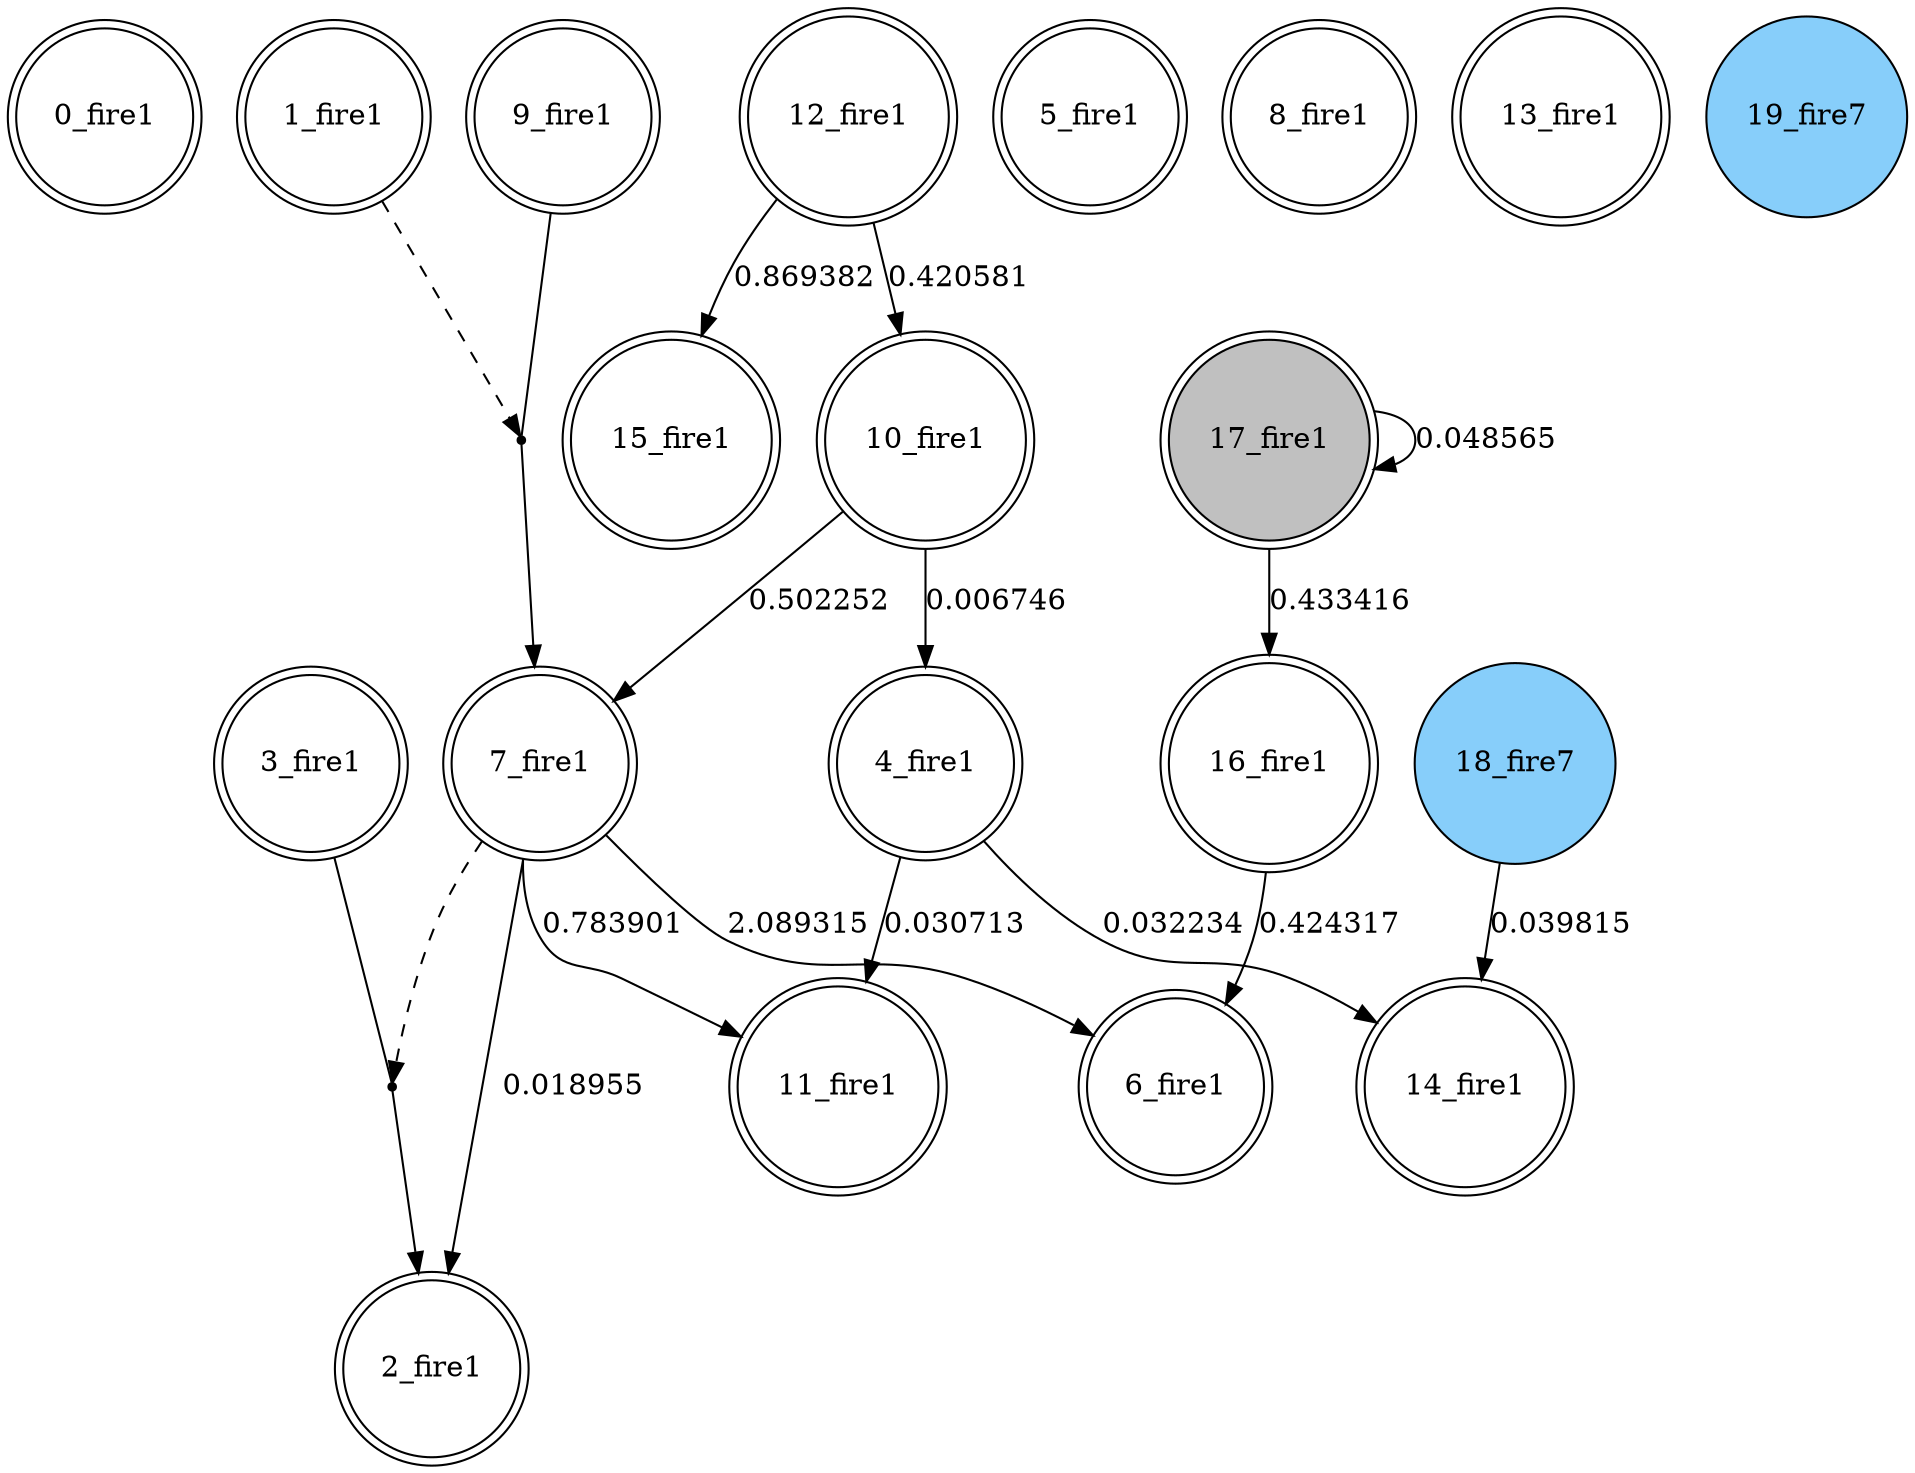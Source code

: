 digraph G {
 node[shape = circle]
0 [label="0_fire1",shape=doublecircle]
1 [label="1_fire1",shape=doublecircle]
2 [label="2_fire1",shape=doublecircle]
3 [label="3_fire1",shape=doublecircle]
4 [label="4_fire1",shape=doublecircle]
5 [label="5_fire1",shape=doublecircle]
6 [label="6_fire1",shape=doublecircle]
7 [label="7_fire1",shape=doublecircle]
8 [label="8_fire1",shape=doublecircle]
9 [label="9_fire1",shape=doublecircle]
10 [label="10_fire1",shape=doublecircle]
11 [label="11_fire1",shape=doublecircle]
12 [label="12_fire1",shape=doublecircle]
13 [label="13_fire1",shape=doublecircle]
14 [label="14_fire1",shape=doublecircle]
15 [label="15_fire1",shape=doublecircle]
16 [label="16_fire1",shape=doublecircle]
17 [label="17_fire1",shape=doublecircle, style=filled, fillcolor=gray]
18 [label="18_fire7",style=filled, fillcolor=lightskyblue]
19 [label="19_fire7",style=filled, fillcolor=lightskyblue]
18 -> 14 [label="0.039815"]
12 -> 15 [label="0.869382"]
10 -> 4 [label="0.006746"]
7 -> 11 [label="0.783901"]
17 -> 17 [label="0.048565"]
4 -> 11 [label="0.030713"]
20 [shape=point, label=""]
1 -> 20 [style=dashed] 
9 -> 20 [dir=none]
20 -> 7 
4 -> 14 [label="0.032234"]
10 -> 7 [label="0.502252"]
21 [shape=point, label=""]
7 -> 21 [style=dashed] 
3 -> 21 [dir=none]
21 -> 2 
7 -> 6 [label="2.089315"]
16 -> 6 [label="0.424317"]
7 -> 2 [label="0.018955"]
17 -> 16 [label="0.433416"]
12 -> 10 [label="0.420581"]
}
